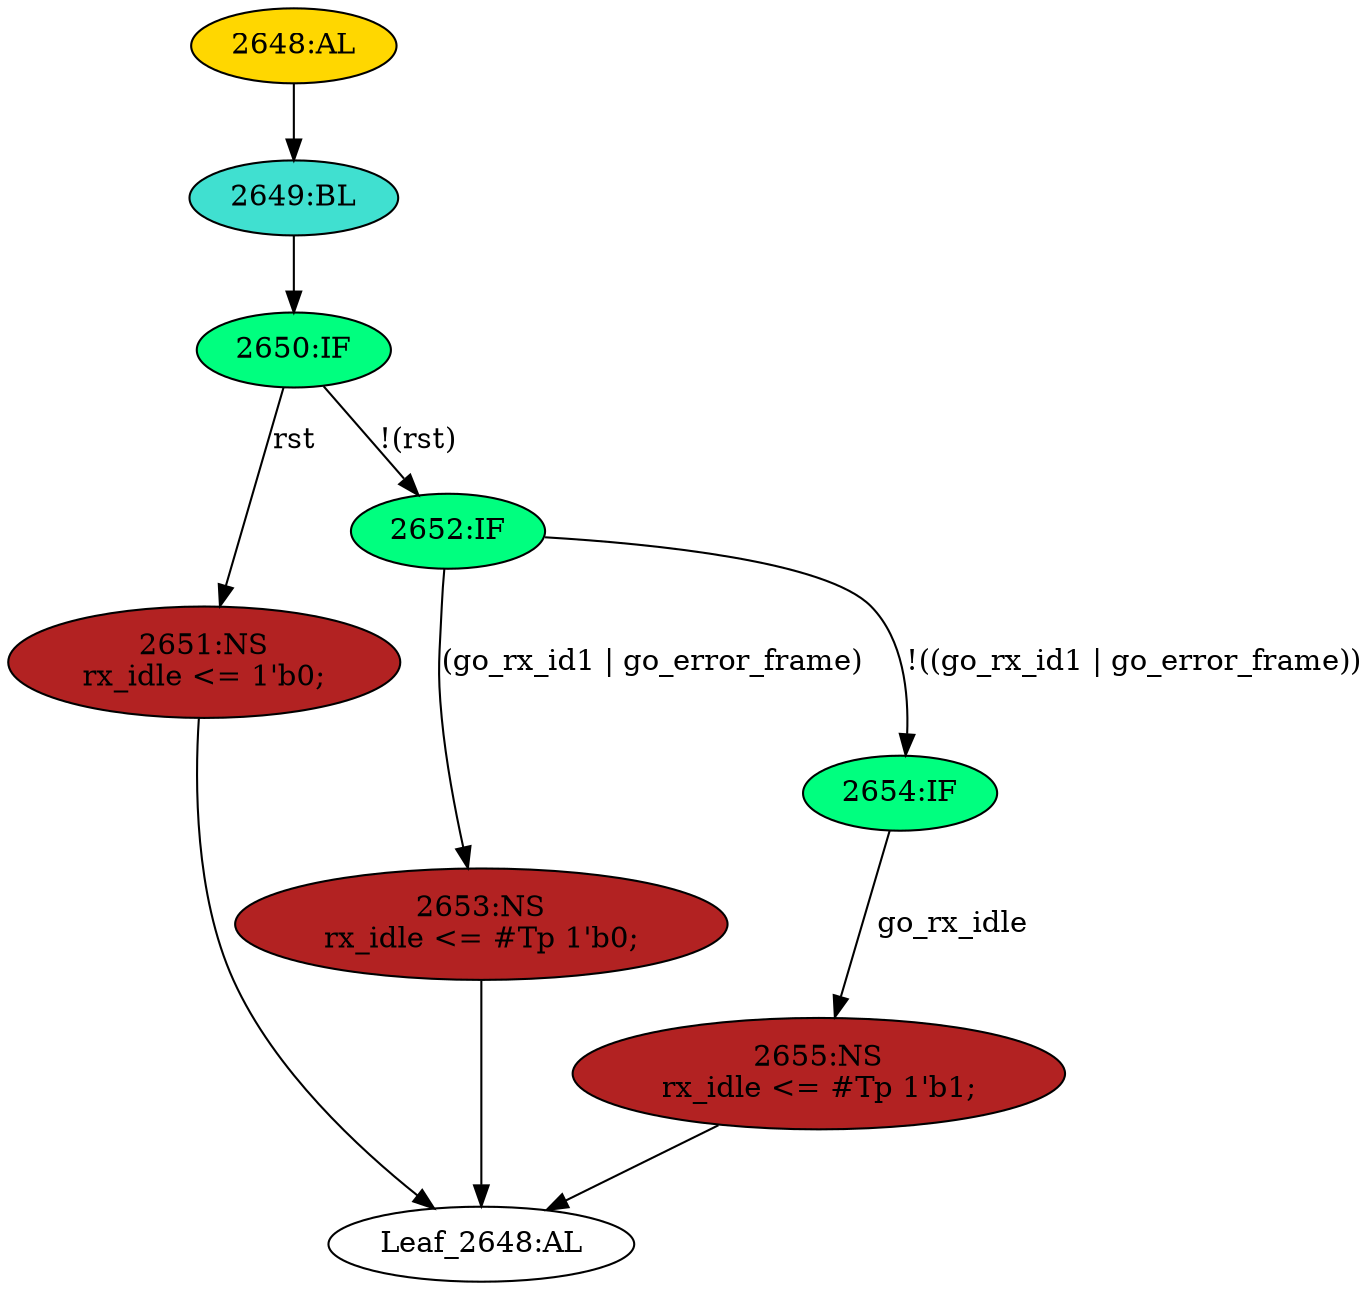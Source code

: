 strict digraph "" {
	node [label="\N"];
	"2648:AL"	 [ast="<pyverilog.vparser.ast.Always object at 0x7f44f6b5e110>",
		clk_sens=True,
		fillcolor=gold,
		label="2648:AL",
		sens="['clk', 'rst']",
		statements="[]",
		style=filled,
		typ=Always,
		use_var="['rst', 'go_error_frame', 'go_rx_idle', 'go_rx_id1']"];
	"2649:BL"	 [ast="<pyverilog.vparser.ast.Block object at 0x7f44f6b5e290>",
		fillcolor=turquoise,
		label="2649:BL",
		statements="[]",
		style=filled,
		typ=Block];
	"2648:AL" -> "2649:BL"	 [cond="[]",
		lineno=None];
	"2650:IF"	 [ast="<pyverilog.vparser.ast.IfStatement object at 0x7f44f6b5e2d0>",
		fillcolor=springgreen,
		label="2650:IF",
		statements="[]",
		style=filled,
		typ=IfStatement];
	"2651:NS"	 [ast="<pyverilog.vparser.ast.NonblockingSubstitution object at 0x7f44f6b5e910>",
		fillcolor=firebrick,
		label="2651:NS
rx_idle <= 1'b0;",
		statements="[<pyverilog.vparser.ast.NonblockingSubstitution object at 0x7f44f6b5e910>]",
		style=filled,
		typ=NonblockingSubstitution];
	"2650:IF" -> "2651:NS"	 [cond="['rst']",
		label=rst,
		lineno=2650];
	"2652:IF"	 [ast="<pyverilog.vparser.ast.IfStatement object at 0x7f44f6b5e350>",
		fillcolor=springgreen,
		label="2652:IF",
		statements="[]",
		style=filled,
		typ=IfStatement];
	"2650:IF" -> "2652:IF"	 [cond="['rst']",
		label="!(rst)",
		lineno=2650];
	"2653:NS"	 [ast="<pyverilog.vparser.ast.NonblockingSubstitution object at 0x7f44f6b5e690>",
		fillcolor=firebrick,
		label="2653:NS
rx_idle <= #Tp 1'b0;",
		statements="[<pyverilog.vparser.ast.NonblockingSubstitution object at 0x7f44f6b5e690>]",
		style=filled,
		typ=NonblockingSubstitution];
	"Leaf_2648:AL"	 [def_var="['rx_idle']",
		label="Leaf_2648:AL"];
	"2653:NS" -> "Leaf_2648:AL"	 [cond="[]",
		lineno=None];
	"2654:IF"	 [ast="<pyverilog.vparser.ast.IfStatement object at 0x7f44f6b5e390>",
		fillcolor=springgreen,
		label="2654:IF",
		statements="[]",
		style=filled,
		typ=IfStatement];
	"2655:NS"	 [ast="<pyverilog.vparser.ast.NonblockingSubstitution object at 0x7f44f6b5e410>",
		fillcolor=firebrick,
		label="2655:NS
rx_idle <= #Tp 1'b1;",
		statements="[<pyverilog.vparser.ast.NonblockingSubstitution object at 0x7f44f6b5e410>]",
		style=filled,
		typ=NonblockingSubstitution];
	"2654:IF" -> "2655:NS"	 [cond="['go_rx_idle']",
		label=go_rx_idle,
		lineno=2654];
	"2651:NS" -> "Leaf_2648:AL"	 [cond="[]",
		lineno=None];
	"2655:NS" -> "Leaf_2648:AL"	 [cond="[]",
		lineno=None];
	"2652:IF" -> "2653:NS"	 [cond="['go_rx_id1', 'go_error_frame']",
		label="(go_rx_id1 | go_error_frame)",
		lineno=2652];
	"2652:IF" -> "2654:IF"	 [cond="['go_rx_id1', 'go_error_frame']",
		label="!((go_rx_id1 | go_error_frame))",
		lineno=2652];
	"2649:BL" -> "2650:IF"	 [cond="[]",
		lineno=None];
}
